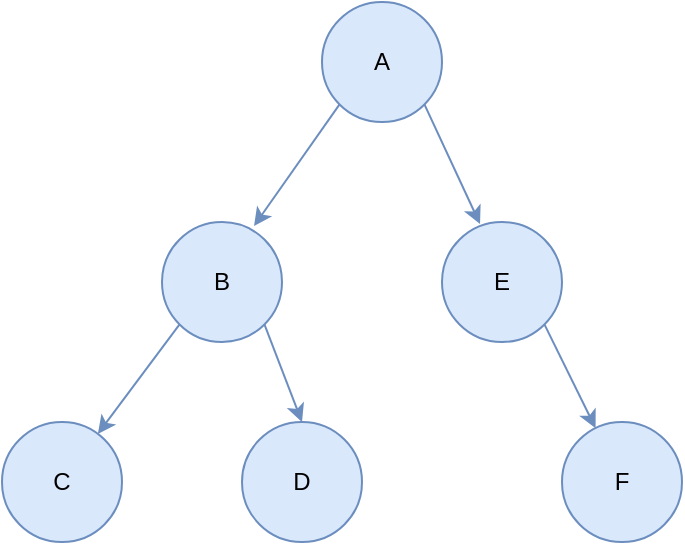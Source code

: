 <mxfile version="14.9.8" type="github">
  <diagram id="zdHCvCPNuHsp2AGRRux4" name="Page-1">
    <mxGraphModel dx="946" dy="536" grid="1" gridSize="10" guides="1" tooltips="1" connect="1" arrows="1" fold="1" page="1" pageScale="1" pageWidth="827" pageHeight="1169" math="0" shadow="0">
      <root>
        <mxCell id="0" />
        <mxCell id="1" parent="0" />
        <mxCell id="xQvN0U_T97k1wvJsqNrb-13" style="edgeStyle=none;rounded=0;orthogonalLoop=1;jettySize=auto;html=1;exitX=1;exitY=1;exitDx=0;exitDy=0;entryX=0.317;entryY=0.017;entryDx=0;entryDy=0;entryPerimeter=0;fillColor=#dae8fc;strokeColor=#6c8ebf;" edge="1" parent="1" source="xQvN0U_T97k1wvJsqNrb-1" target="xQvN0U_T97k1wvJsqNrb-3">
          <mxGeometry relative="1" as="geometry" />
        </mxCell>
        <mxCell id="xQvN0U_T97k1wvJsqNrb-14" style="edgeStyle=none;rounded=0;orthogonalLoop=1;jettySize=auto;html=1;exitX=0;exitY=1;exitDx=0;exitDy=0;entryX=0.767;entryY=0.033;entryDx=0;entryDy=0;entryPerimeter=0;fillColor=#dae8fc;strokeColor=#6c8ebf;" edge="1" parent="1" source="xQvN0U_T97k1wvJsqNrb-1" target="xQvN0U_T97k1wvJsqNrb-2">
          <mxGeometry relative="1" as="geometry" />
        </mxCell>
        <mxCell id="xQvN0U_T97k1wvJsqNrb-1" value="A" style="ellipse;whiteSpace=wrap;html=1;aspect=fixed;fillColor=#dae8fc;strokeColor=#6c8ebf;" vertex="1" parent="1">
          <mxGeometry x="260" y="110" width="60" height="60" as="geometry" />
        </mxCell>
        <mxCell id="xQvN0U_T97k1wvJsqNrb-8" style="edgeStyle=none;rounded=0;orthogonalLoop=1;jettySize=auto;html=1;exitX=0;exitY=1;exitDx=0;exitDy=0;fillColor=#dae8fc;strokeColor=#6c8ebf;" edge="1" parent="1" source="xQvN0U_T97k1wvJsqNrb-2" target="xQvN0U_T97k1wvJsqNrb-4">
          <mxGeometry relative="1" as="geometry" />
        </mxCell>
        <mxCell id="xQvN0U_T97k1wvJsqNrb-9" style="edgeStyle=none;rounded=0;orthogonalLoop=1;jettySize=auto;html=1;exitX=1;exitY=1;exitDx=0;exitDy=0;entryX=0.5;entryY=0;entryDx=0;entryDy=0;fillColor=#dae8fc;strokeColor=#6c8ebf;" edge="1" parent="1" source="xQvN0U_T97k1wvJsqNrb-2" target="xQvN0U_T97k1wvJsqNrb-5">
          <mxGeometry relative="1" as="geometry" />
        </mxCell>
        <mxCell id="xQvN0U_T97k1wvJsqNrb-2" value="B" style="ellipse;whiteSpace=wrap;html=1;aspect=fixed;fillColor=#dae8fc;strokeColor=#6c8ebf;" vertex="1" parent="1">
          <mxGeometry x="180" y="220" width="60" height="60" as="geometry" />
        </mxCell>
        <mxCell id="xQvN0U_T97k1wvJsqNrb-11" style="edgeStyle=none;rounded=0;orthogonalLoop=1;jettySize=auto;html=1;exitX=1;exitY=1;exitDx=0;exitDy=0;fillColor=#dae8fc;strokeColor=#6c8ebf;" edge="1" parent="1" source="xQvN0U_T97k1wvJsqNrb-3" target="xQvN0U_T97k1wvJsqNrb-6">
          <mxGeometry relative="1" as="geometry" />
        </mxCell>
        <mxCell id="xQvN0U_T97k1wvJsqNrb-3" value="E" style="ellipse;whiteSpace=wrap;html=1;aspect=fixed;fillColor=#dae8fc;strokeColor=#6c8ebf;" vertex="1" parent="1">
          <mxGeometry x="320" y="220" width="60" height="60" as="geometry" />
        </mxCell>
        <mxCell id="xQvN0U_T97k1wvJsqNrb-4" value="C" style="ellipse;whiteSpace=wrap;html=1;aspect=fixed;fillColor=#dae8fc;strokeColor=#6c8ebf;" vertex="1" parent="1">
          <mxGeometry x="100" y="320" width="60" height="60" as="geometry" />
        </mxCell>
        <mxCell id="xQvN0U_T97k1wvJsqNrb-5" value="D" style="ellipse;whiteSpace=wrap;html=1;aspect=fixed;fillColor=#dae8fc;strokeColor=#6c8ebf;" vertex="1" parent="1">
          <mxGeometry x="220" y="320" width="60" height="60" as="geometry" />
        </mxCell>
        <mxCell id="xQvN0U_T97k1wvJsqNrb-6" value="F" style="ellipse;whiteSpace=wrap;html=1;aspect=fixed;fillColor=#dae8fc;strokeColor=#6c8ebf;" vertex="1" parent="1">
          <mxGeometry x="380" y="320" width="60" height="60" as="geometry" />
        </mxCell>
      </root>
    </mxGraphModel>
  </diagram>
</mxfile>
